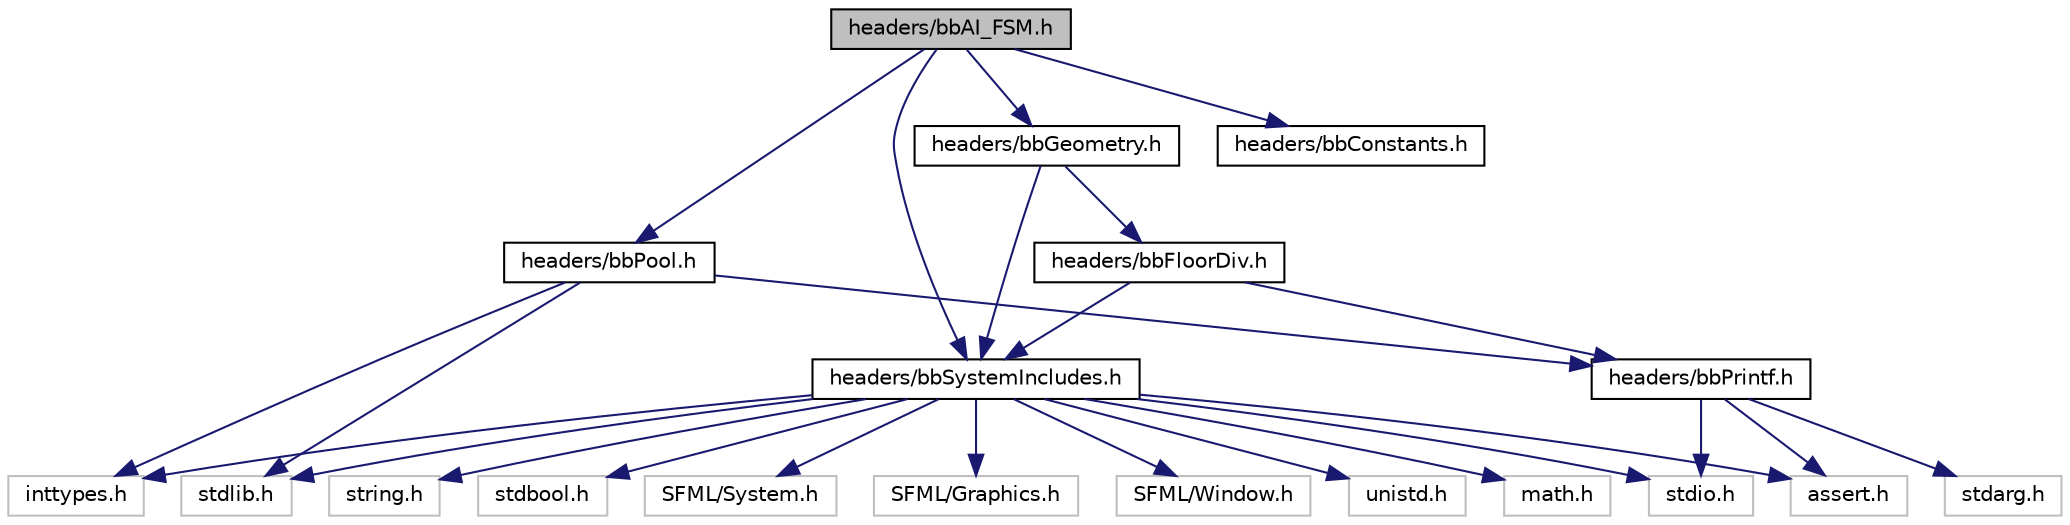 digraph "headers/bbAI_FSM.h"
{
 // LATEX_PDF_SIZE
  edge [fontname="Helvetica",fontsize="10",labelfontname="Helvetica",labelfontsize="10"];
  node [fontname="Helvetica",fontsize="10",shape=record];
  Node1 [label="headers/bbAI_FSM.h",height=0.2,width=0.4,color="black", fillcolor="grey75", style="filled", fontcolor="black",tooltip="A bbAI_FSM (Finite State Machine) contains the code to control behaviours of things in-game."];
  Node1 -> Node2 [color="midnightblue",fontsize="10",style="solid",fontname="Helvetica"];
  Node2 [label="headers/bbSystemIncludes.h",height=0.2,width=0.4,color="black", fillcolor="white", style="filled",URL="$bbSystemIncludes_8h.html",tooltip="bbGame is the root of all data stored by the game."];
  Node2 -> Node3 [color="midnightblue",fontsize="10",style="solid",fontname="Helvetica"];
  Node3 [label="SFML/System.h",height=0.2,width=0.4,color="grey75", fillcolor="white", style="filled",tooltip=" "];
  Node2 -> Node4 [color="midnightblue",fontsize="10",style="solid",fontname="Helvetica"];
  Node4 [label="SFML/Graphics.h",height=0.2,width=0.4,color="grey75", fillcolor="white", style="filled",tooltip=" "];
  Node2 -> Node5 [color="midnightblue",fontsize="10",style="solid",fontname="Helvetica"];
  Node5 [label="SFML/Window.h",height=0.2,width=0.4,color="grey75", fillcolor="white", style="filled",tooltip=" "];
  Node2 -> Node6 [color="midnightblue",fontsize="10",style="solid",fontname="Helvetica"];
  Node6 [label="unistd.h",height=0.2,width=0.4,color="grey75", fillcolor="white", style="filled",tooltip=" "];
  Node2 -> Node7 [color="midnightblue",fontsize="10",style="solid",fontname="Helvetica"];
  Node7 [label="stdlib.h",height=0.2,width=0.4,color="grey75", fillcolor="white", style="filled",tooltip=" "];
  Node2 -> Node8 [color="midnightblue",fontsize="10",style="solid",fontname="Helvetica"];
  Node8 [label="math.h",height=0.2,width=0.4,color="grey75", fillcolor="white", style="filled",tooltip=" "];
  Node2 -> Node9 [color="midnightblue",fontsize="10",style="solid",fontname="Helvetica"];
  Node9 [label="stdio.h",height=0.2,width=0.4,color="grey75", fillcolor="white", style="filled",tooltip=" "];
  Node2 -> Node10 [color="midnightblue",fontsize="10",style="solid",fontname="Helvetica"];
  Node10 [label="assert.h",height=0.2,width=0.4,color="grey75", fillcolor="white", style="filled",tooltip=" "];
  Node2 -> Node11 [color="midnightblue",fontsize="10",style="solid",fontname="Helvetica"];
  Node11 [label="string.h",height=0.2,width=0.4,color="grey75", fillcolor="white", style="filled",tooltip=" "];
  Node2 -> Node12 [color="midnightblue",fontsize="10",style="solid",fontname="Helvetica"];
  Node12 [label="stdbool.h",height=0.2,width=0.4,color="grey75", fillcolor="white", style="filled",tooltip=" "];
  Node2 -> Node13 [color="midnightblue",fontsize="10",style="solid",fontname="Helvetica"];
  Node13 [label="inttypes.h",height=0.2,width=0.4,color="grey75", fillcolor="white", style="filled",tooltip=" "];
  Node1 -> Node14 [color="midnightblue",fontsize="10",style="solid",fontname="Helvetica"];
  Node14 [label="headers/bbPool.h",height=0.2,width=0.4,color="black", fillcolor="white", style="filled",URL="$bbPool_8h.html",tooltip="Pools pre-allocate space for objects in the game to quickly allocate and de-allocate individual objec..."];
  Node14 -> Node13 [color="midnightblue",fontsize="10",style="solid",fontname="Helvetica"];
  Node14 -> Node7 [color="midnightblue",fontsize="10",style="solid",fontname="Helvetica"];
  Node14 -> Node15 [color="midnightblue",fontsize="10",style="solid",fontname="Helvetica"];
  Node15 [label="headers/bbPrintf.h",height=0.2,width=0.4,color="black", fillcolor="white", style="filled",URL="$bbPrintf_8h.html",tooltip="This header file contains definitions of some wrappers to printf functions. Functions are defined sta..."];
  Node15 -> Node9 [color="midnightblue",fontsize="10",style="solid",fontname="Helvetica"];
  Node15 -> Node16 [color="midnightblue",fontsize="10",style="solid",fontname="Helvetica"];
  Node16 [label="stdarg.h",height=0.2,width=0.4,color="grey75", fillcolor="white", style="filled",tooltip=" "];
  Node15 -> Node10 [color="midnightblue",fontsize="10",style="solid",fontname="Helvetica"];
  Node1 -> Node17 [color="midnightblue",fontsize="10",style="solid",fontname="Helvetica"];
  Node17 [label="headers/bbGeometry.h",height=0.2,width=0.4,color="black", fillcolor="white", style="filled",URL="$bbGeometry_8h.html",tooltip="This file describes data types and methods for dealing with 3d map coordinates and 2d screen coordina..."];
  Node17 -> Node2 [color="midnightblue",fontsize="10",style="solid",fontname="Helvetica"];
  Node17 -> Node18 [color="midnightblue",fontsize="10",style="solid",fontname="Helvetica"];
  Node18 [label="headers/bbFloorDiv.h",height=0.2,width=0.4,color="black", fillcolor="white", style="filled",URL="$bbFloorDiv_8h.html",tooltip="bbFloorDiv contains functions for integer division, rounding toward negative infinity."];
  Node18 -> Node2 [color="midnightblue",fontsize="10",style="solid",fontname="Helvetica"];
  Node18 -> Node15 [color="midnightblue",fontsize="10",style="solid",fontname="Helvetica"];
  Node1 -> Node19 [color="midnightblue",fontsize="10",style="solid",fontname="Helvetica"];
  Node19 [label="headers/bbConstants.h",height=0.2,width=0.4,color="black", fillcolor="white", style="filled",URL="$bbConstants_8h.html",tooltip="Compile time constants. Run-time loading of constants on a per-map basis is preferred...."];
}
